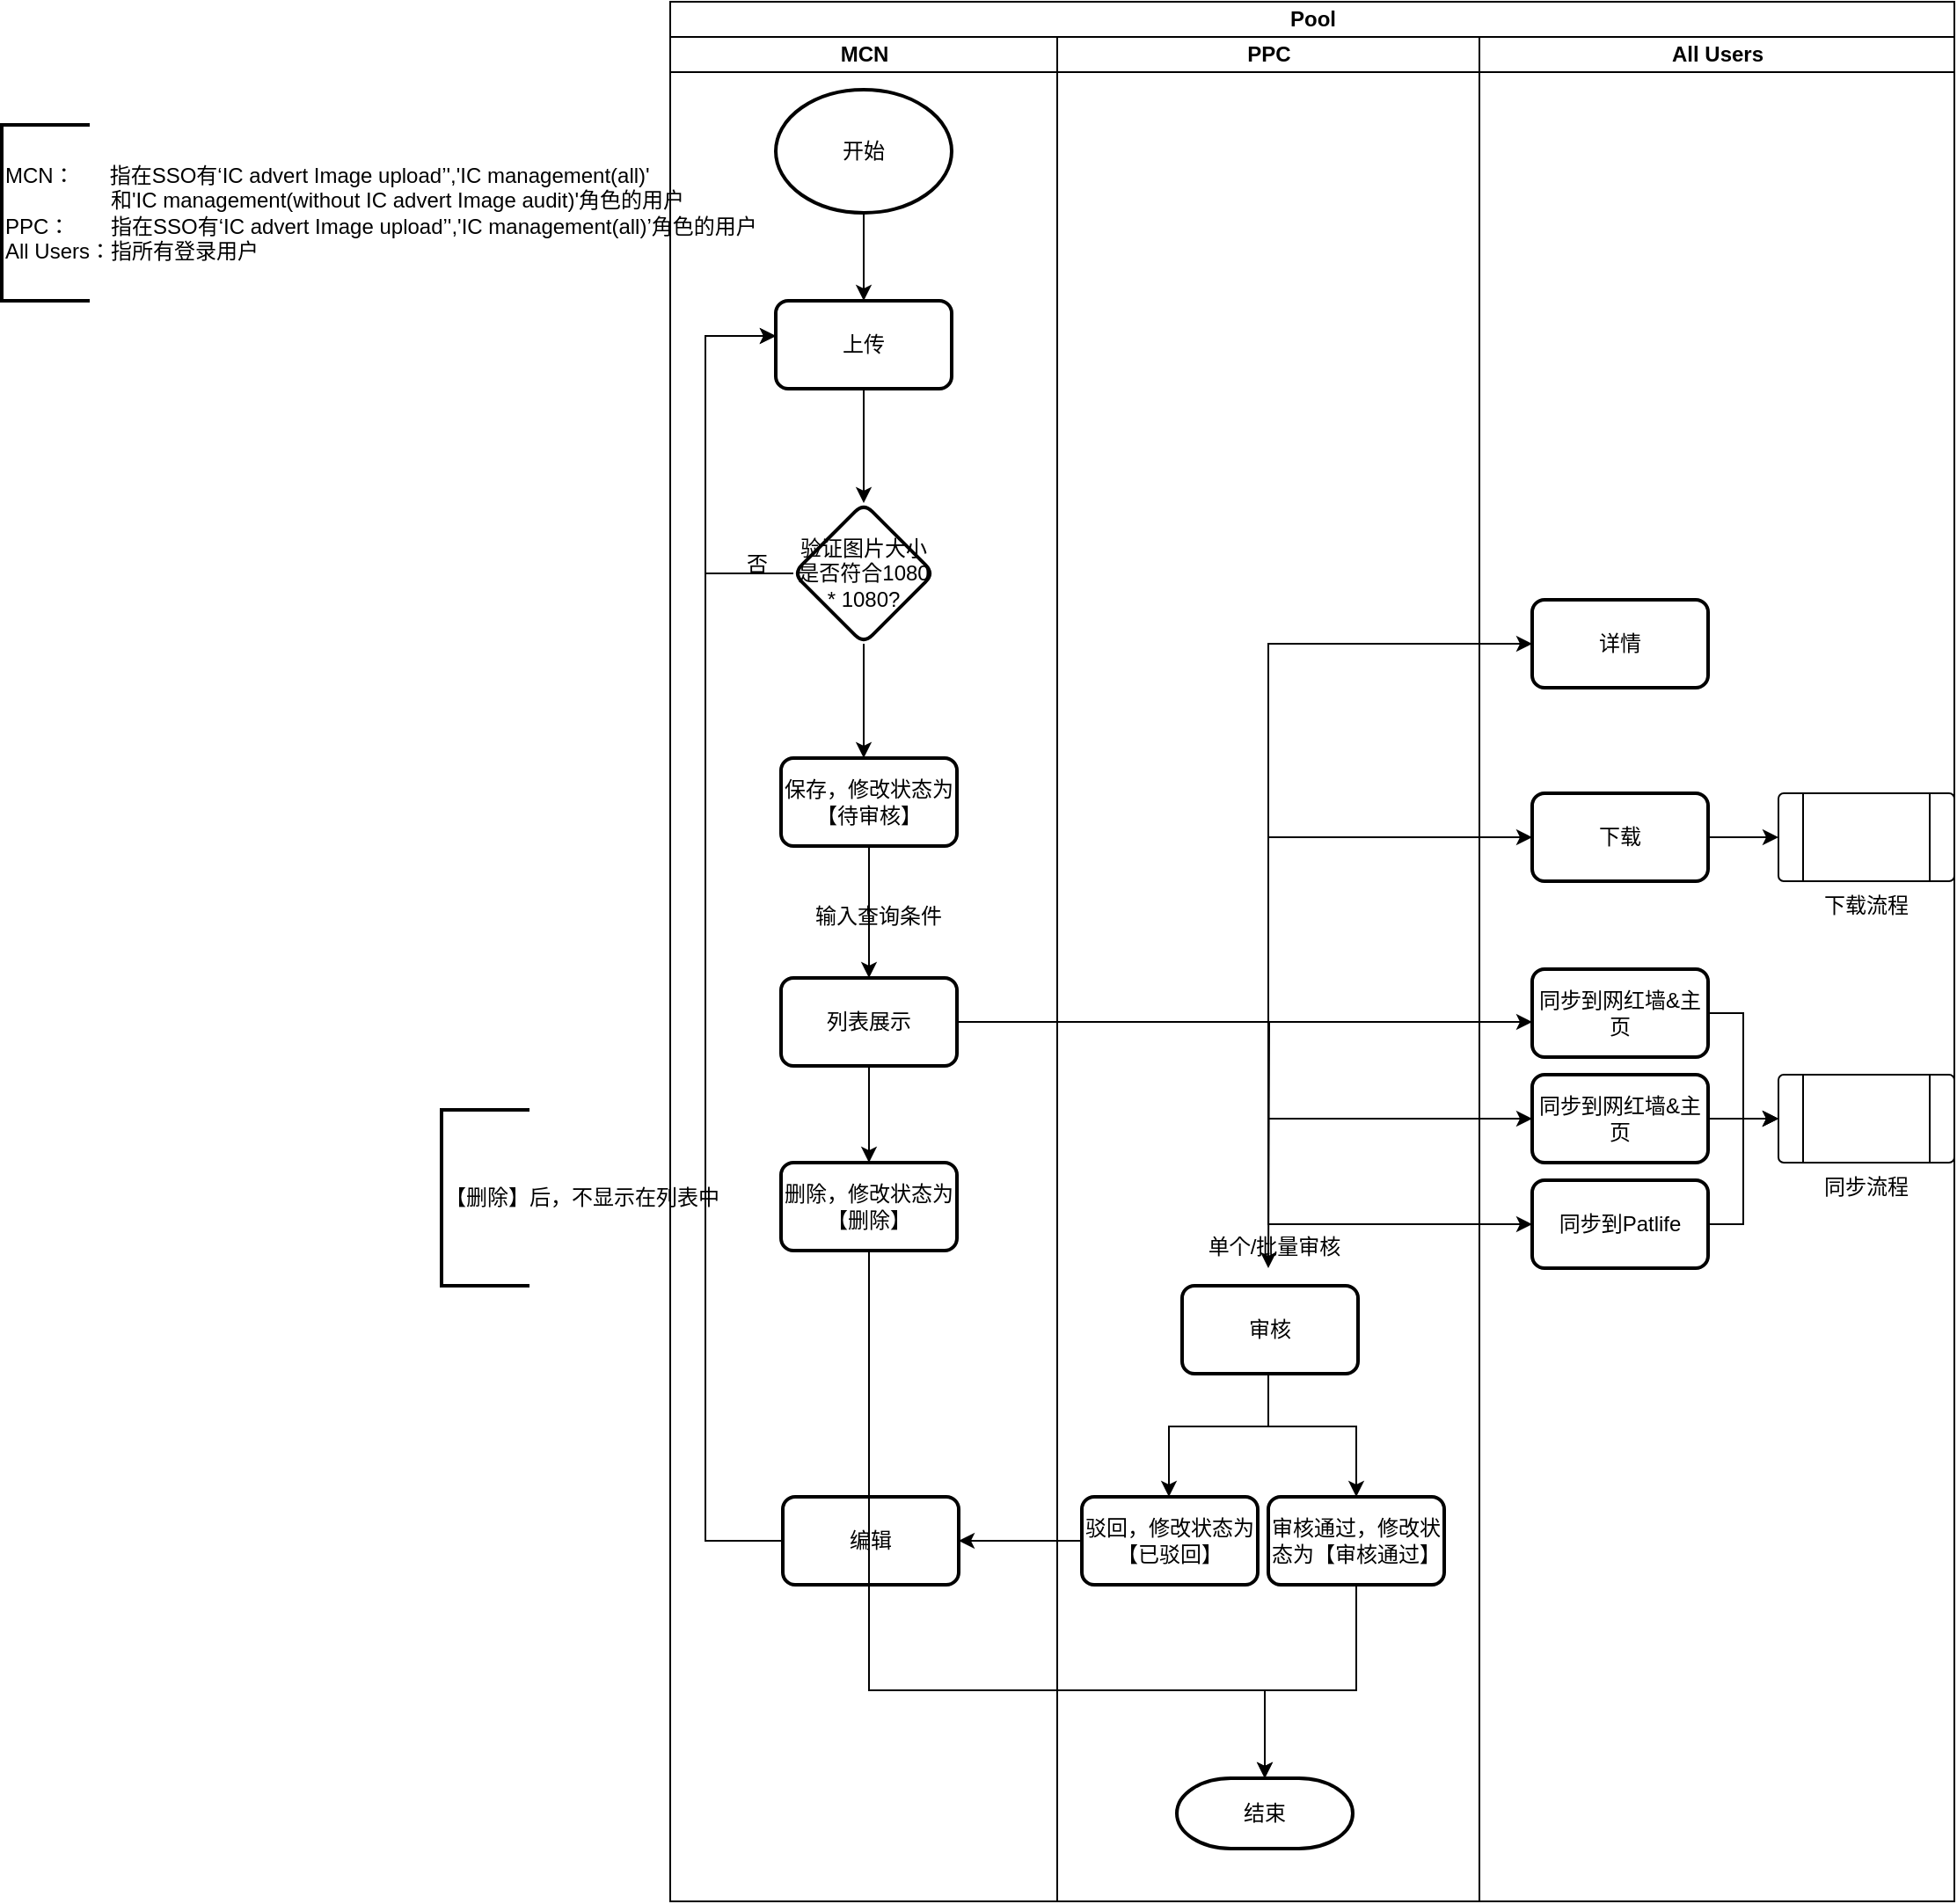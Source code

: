<mxfile version="13.9.9" type="github">
  <diagram id="rgQWCEvg1JA4o74-iTJb" name="Page-1">
    <mxGraphModel dx="2249" dy="762" grid="1" gridSize="10" guides="1" tooltips="1" connect="1" arrows="1" fold="1" page="1" pageScale="1" pageWidth="827" pageHeight="1169" math="0" shadow="0">
      <root>
        <mxCell id="0" />
        <mxCell id="1" parent="0" />
        <mxCell id="CysU0X-Y_s4nkYIYZkuV-1" value="Pool" style="swimlane;html=1;childLayout=stackLayout;resizeParent=1;resizeParentMax=0;startSize=20;" parent="1" vertex="1">
          <mxGeometry x="130" y="30" width="730" height="1080" as="geometry" />
        </mxCell>
        <mxCell id="CysU0X-Y_s4nkYIYZkuV-2" value="MCN" style="swimlane;html=1;startSize=20;" parent="CysU0X-Y_s4nkYIYZkuV-1" vertex="1">
          <mxGeometry y="20" width="220" height="1060" as="geometry" />
        </mxCell>
        <mxCell id="CysU0X-Y_s4nkYIYZkuV-12" style="edgeStyle=orthogonalEdgeStyle;rounded=0;orthogonalLoop=1;jettySize=auto;html=1;entryX=0.5;entryY=0;entryDx=0;entryDy=0;" parent="CysU0X-Y_s4nkYIYZkuV-2" source="CysU0X-Y_s4nkYIYZkuV-5" target="CysU0X-Y_s4nkYIYZkuV-11" edge="1">
          <mxGeometry relative="1" as="geometry" />
        </mxCell>
        <mxCell id="CysU0X-Y_s4nkYIYZkuV-5" value="开始" style="strokeWidth=2;html=1;shape=mxgraph.flowchart.start_1;whiteSpace=wrap;" parent="CysU0X-Y_s4nkYIYZkuV-2" vertex="1">
          <mxGeometry x="60" y="30" width="100" height="70" as="geometry" />
        </mxCell>
        <mxCell id="CysU0X-Y_s4nkYIYZkuV-11" value="上传" style="rounded=1;whiteSpace=wrap;html=1;absoluteArcSize=1;arcSize=14;strokeWidth=2;" parent="CysU0X-Y_s4nkYIYZkuV-2" vertex="1">
          <mxGeometry x="60" y="150" width="100" height="50" as="geometry" />
        </mxCell>
        <mxCell id="CysU0X-Y_s4nkYIYZkuV-23" value="否" style="text;html=1;resizable=0;autosize=1;align=center;verticalAlign=middle;points=[];fillColor=none;strokeColor=none;rounded=0;" parent="CysU0X-Y_s4nkYIYZkuV-2" vertex="1">
          <mxGeometry x="34" y="290" width="30" height="20" as="geometry" />
        </mxCell>
        <mxCell id="CysU0X-Y_s4nkYIYZkuV-31" style="edgeStyle=orthogonalEdgeStyle;rounded=0;orthogonalLoop=1;jettySize=auto;html=1;entryX=0.5;entryY=0;entryDx=0;entryDy=0;" parent="CysU0X-Y_s4nkYIYZkuV-2" source="CysU0X-Y_s4nkYIYZkuV-26" target="CysU0X-Y_s4nkYIYZkuV-29" edge="1">
          <mxGeometry relative="1" as="geometry" />
        </mxCell>
        <mxCell id="CysU0X-Y_s4nkYIYZkuV-26" value="保存，修改状态为【待审核】" style="rounded=1;whiteSpace=wrap;html=1;absoluteArcSize=1;arcSize=14;strokeWidth=2;" parent="CysU0X-Y_s4nkYIYZkuV-2" vertex="1">
          <mxGeometry x="63" y="410" width="100" height="50" as="geometry" />
        </mxCell>
        <mxCell id="CysU0X-Y_s4nkYIYZkuV-29" value="列表展示" style="rounded=1;whiteSpace=wrap;html=1;absoluteArcSize=1;arcSize=14;strokeWidth=2;" parent="CysU0X-Y_s4nkYIYZkuV-2" vertex="1">
          <mxGeometry x="63" y="535" width="100" height="50" as="geometry" />
        </mxCell>
        <mxCell id="CysU0X-Y_s4nkYIYZkuV-44" value="输入查询条件" style="text;html=1;align=center;verticalAlign=middle;resizable=0;points=[];autosize=1;" parent="CysU0X-Y_s4nkYIYZkuV-2" vertex="1">
          <mxGeometry x="73" y="490" width="90" height="20" as="geometry" />
        </mxCell>
        <mxCell id="CysU0X-Y_s4nkYIYZkuV-74" value="删除，修改状态为【删除】" style="rounded=1;whiteSpace=wrap;html=1;absoluteArcSize=1;arcSize=14;strokeWidth=2;" parent="CysU0X-Y_s4nkYIYZkuV-2" vertex="1">
          <mxGeometry x="63" y="640" width="100" height="50" as="geometry" />
        </mxCell>
        <mxCell id="CysU0X-Y_s4nkYIYZkuV-68" value="编辑" style="rounded=1;whiteSpace=wrap;html=1;absoluteArcSize=1;arcSize=14;strokeWidth=2;" parent="CysU0X-Y_s4nkYIYZkuV-2" vertex="1">
          <mxGeometry x="64" y="830" width="100" height="50" as="geometry" />
        </mxCell>
        <mxCell id="CysU0X-Y_s4nkYIYZkuV-112" style="edgeStyle=orthogonalEdgeStyle;rounded=0;orthogonalLoop=1;jettySize=auto;html=1;entryX=1;entryY=0.5;entryDx=0;entryDy=0;" parent="CysU0X-Y_s4nkYIYZkuV-1" source="CysU0X-Y_s4nkYIYZkuV-58" target="CysU0X-Y_s4nkYIYZkuV-68" edge="1">
          <mxGeometry relative="1" as="geometry" />
        </mxCell>
        <mxCell id="CysU0X-Y_s4nkYIYZkuV-110" style="edgeStyle=orthogonalEdgeStyle;rounded=0;orthogonalLoop=1;jettySize=auto;html=1;entryX=0;entryY=0.6;entryDx=0;entryDy=0;entryPerimeter=0;" parent="CysU0X-Y_s4nkYIYZkuV-1" source="CysU0X-Y_s4nkYIYZkuV-29" target="CysU0X-Y_s4nkYIYZkuV-95" edge="1">
          <mxGeometry relative="1" as="geometry">
            <mxPoint x="480" y="580" as="targetPoint" />
          </mxGeometry>
        </mxCell>
        <mxCell id="CysU0X-Y_s4nkYIYZkuV-3" value="PPC" style="swimlane;html=1;startSize=20;" parent="CysU0X-Y_s4nkYIYZkuV-1" vertex="1">
          <mxGeometry x="220" y="20" width="240" height="1060" as="geometry" />
        </mxCell>
        <mxCell id="CysU0X-Y_s4nkYIYZkuV-64" style="edgeStyle=orthogonalEdgeStyle;rounded=0;orthogonalLoop=1;jettySize=auto;html=1;exitX=0.5;exitY=1;exitDx=0;exitDy=0;" parent="CysU0X-Y_s4nkYIYZkuV-3" source="CysU0X-Y_s4nkYIYZkuV-32" edge="1">
          <mxGeometry relative="1" as="geometry">
            <mxPoint x="119.5" y="663" as="sourcePoint" />
            <mxPoint x="63.5" y="830" as="targetPoint" />
            <Array as="points">
              <mxPoint x="120" y="760" />
              <mxPoint x="120" y="790" />
              <mxPoint x="64" y="790" />
            </Array>
          </mxGeometry>
        </mxCell>
        <mxCell id="CysU0X-Y_s4nkYIYZkuV-32" value="审核" style="rounded=1;whiteSpace=wrap;html=1;absoluteArcSize=1;arcSize=14;strokeWidth=2;" parent="CysU0X-Y_s4nkYIYZkuV-3" vertex="1">
          <mxGeometry x="71" y="710" width="100" height="50" as="geometry" />
        </mxCell>
        <mxCell id="CysU0X-Y_s4nkYIYZkuV-58" value="驳回，修改状态为【已驳回】" style="rounded=1;whiteSpace=wrap;html=1;absoluteArcSize=1;arcSize=14;strokeWidth=2;" parent="CysU0X-Y_s4nkYIYZkuV-3" vertex="1">
          <mxGeometry x="14" y="830" width="100" height="50" as="geometry" />
        </mxCell>
        <mxCell id="_8JNTzCSUm--iSI1jb2B-2" style="edgeStyle=orthogonalEdgeStyle;rounded=0;orthogonalLoop=1;jettySize=auto;html=1;entryX=0.5;entryY=0;entryDx=0;entryDy=0;entryPerimeter=0;" edge="1" parent="CysU0X-Y_s4nkYIYZkuV-3" source="CysU0X-Y_s4nkYIYZkuV-63" target="_8JNTzCSUm--iSI1jb2B-1">
          <mxGeometry relative="1" as="geometry">
            <Array as="points">
              <mxPoint x="170" y="940" />
              <mxPoint x="118" y="940" />
            </Array>
          </mxGeometry>
        </mxCell>
        <mxCell id="CysU0X-Y_s4nkYIYZkuV-63" value="审核通过，修改状态为【审核通过】" style="rounded=1;whiteSpace=wrap;html=1;absoluteArcSize=1;arcSize=14;strokeWidth=2;" parent="CysU0X-Y_s4nkYIYZkuV-3" vertex="1">
          <mxGeometry x="120" y="830" width="100" height="50" as="geometry" />
        </mxCell>
        <mxCell id="CysU0X-Y_s4nkYIYZkuV-49" value="&lt;br&gt;" style="text;html=1;align=center;verticalAlign=middle;resizable=0;points=[];autosize=1;" parent="CysU0X-Y_s4nkYIYZkuV-3" vertex="1">
          <mxGeometry x="50" y="945" width="20" height="20" as="geometry" />
        </mxCell>
        <mxCell id="CysU0X-Y_s4nkYIYZkuV-43" value="单个/批量审核" style="text;html=1;align=center;verticalAlign=middle;resizable=0;points=[];autosize=1;" parent="CysU0X-Y_s4nkYIYZkuV-3" vertex="1">
          <mxGeometry x="78" y="678" width="90" height="20" as="geometry" />
        </mxCell>
        <mxCell id="CysU0X-Y_s4nkYIYZkuV-77" style="edgeStyle=orthogonalEdgeStyle;rounded=0;orthogonalLoop=1;jettySize=auto;html=1;entryX=0.5;entryY=0;entryDx=0;entryDy=0;" parent="CysU0X-Y_s4nkYIYZkuV-3" source="CysU0X-Y_s4nkYIYZkuV-32" target="CysU0X-Y_s4nkYIYZkuV-63" edge="1">
          <mxGeometry relative="1" as="geometry">
            <mxPoint x="170" y="760" as="targetPoint" />
            <Array as="points">
              <mxPoint x="120" y="790" />
              <mxPoint x="170" y="790" />
            </Array>
          </mxGeometry>
        </mxCell>
        <mxCell id="_8JNTzCSUm--iSI1jb2B-1" value="结束" style="strokeWidth=2;html=1;shape=mxgraph.flowchart.terminator;whiteSpace=wrap;" vertex="1" parent="CysU0X-Y_s4nkYIYZkuV-3">
          <mxGeometry x="68" y="990" width="100" height="40" as="geometry" />
        </mxCell>
        <mxCell id="CysU0X-Y_s4nkYIYZkuV-4" value="All Users" style="swimlane;html=1;startSize=20;" parent="CysU0X-Y_s4nkYIYZkuV-1" vertex="1">
          <mxGeometry x="460" y="20" width="270" height="1060" as="geometry" />
        </mxCell>
        <mxCell id="CysU0X-Y_s4nkYIYZkuV-115" style="edgeStyle=orthogonalEdgeStyle;rounded=0;orthogonalLoop=1;jettySize=auto;html=1;entryX=0;entryY=0.5;entryDx=0;entryDy=0;" parent="CysU0X-Y_s4nkYIYZkuV-4" source="CysU0X-Y_s4nkYIYZkuV-94" target="CysU0X-Y_s4nkYIYZkuV-113" edge="1">
          <mxGeometry relative="1" as="geometry" />
        </mxCell>
        <mxCell id="CysU0X-Y_s4nkYIYZkuV-94" value="同步到Patlife" style="rounded=1;whiteSpace=wrap;html=1;absoluteArcSize=1;arcSize=14;strokeWidth=2;" parent="CysU0X-Y_s4nkYIYZkuV-4" vertex="1">
          <mxGeometry x="30" y="650" width="100" height="50" as="geometry" />
        </mxCell>
        <mxCell id="CysU0X-Y_s4nkYIYZkuV-114" style="edgeStyle=orthogonalEdgeStyle;rounded=0;orthogonalLoop=1;jettySize=auto;html=1;entryX=0;entryY=0.5;entryDx=0;entryDy=0;" parent="CysU0X-Y_s4nkYIYZkuV-4" source="CysU0X-Y_s4nkYIYZkuV-95" target="CysU0X-Y_s4nkYIYZkuV-113" edge="1">
          <mxGeometry relative="1" as="geometry" />
        </mxCell>
        <mxCell id="CysU0X-Y_s4nkYIYZkuV-95" value="同步到网红墙&amp;amp;主页" style="rounded=1;whiteSpace=wrap;html=1;absoluteArcSize=1;arcSize=14;strokeWidth=2;" parent="CysU0X-Y_s4nkYIYZkuV-4" vertex="1">
          <mxGeometry x="30" y="530" width="100" height="50" as="geometry" />
        </mxCell>
        <mxCell id="CysU0X-Y_s4nkYIYZkuV-96" value="详情" style="rounded=1;whiteSpace=wrap;html=1;absoluteArcSize=1;arcSize=14;strokeWidth=2;" parent="CysU0X-Y_s4nkYIYZkuV-4" vertex="1">
          <mxGeometry x="30" y="320" width="100" height="50" as="geometry" />
        </mxCell>
        <mxCell id="CysU0X-Y_s4nkYIYZkuV-97" value="下载" style="rounded=1;whiteSpace=wrap;html=1;absoluteArcSize=1;arcSize=14;strokeWidth=2;" parent="CysU0X-Y_s4nkYIYZkuV-4" vertex="1">
          <mxGeometry x="30" y="430" width="100" height="50" as="geometry" />
        </mxCell>
        <mxCell id="CysU0X-Y_s4nkYIYZkuV-103" value="下载流程" style="verticalLabelPosition=bottom;verticalAlign=top;html=1;shape=process;whiteSpace=wrap;rounded=1;size=0.14;arcSize=6;" parent="CysU0X-Y_s4nkYIYZkuV-4" vertex="1">
          <mxGeometry x="170" y="430" width="100" height="50" as="geometry" />
        </mxCell>
        <mxCell id="CysU0X-Y_s4nkYIYZkuV-113" value="同步流程" style="verticalLabelPosition=bottom;verticalAlign=top;html=1;shape=process;whiteSpace=wrap;rounded=1;size=0.14;arcSize=6;" parent="CysU0X-Y_s4nkYIYZkuV-4" vertex="1">
          <mxGeometry x="170" y="590" width="100" height="50" as="geometry" />
        </mxCell>
        <mxCell id="CysU0X-Y_s4nkYIYZkuV-120" style="edgeStyle=orthogonalEdgeStyle;rounded=0;orthogonalLoop=1;jettySize=auto;html=1;entryX=0;entryY=0.5;entryDx=0;entryDy=0;" parent="CysU0X-Y_s4nkYIYZkuV-4" source="CysU0X-Y_s4nkYIYZkuV-116" target="CysU0X-Y_s4nkYIYZkuV-113" edge="1">
          <mxGeometry relative="1" as="geometry" />
        </mxCell>
        <mxCell id="CysU0X-Y_s4nkYIYZkuV-116" value="同步到网红墙&amp;amp;主页" style="rounded=1;whiteSpace=wrap;html=1;absoluteArcSize=1;arcSize=14;strokeWidth=2;" parent="CysU0X-Y_s4nkYIYZkuV-4" vertex="1">
          <mxGeometry x="30" y="590" width="100" height="50" as="geometry" />
        </mxCell>
        <mxCell id="CysU0X-Y_s4nkYIYZkuV-124" style="edgeStyle=orthogonalEdgeStyle;rounded=0;orthogonalLoop=1;jettySize=auto;html=1;entryX=0;entryY=0.5;entryDx=0;entryDy=0;" parent="CysU0X-Y_s4nkYIYZkuV-4" source="CysU0X-Y_s4nkYIYZkuV-97" target="CysU0X-Y_s4nkYIYZkuV-103" edge="1">
          <mxGeometry relative="1" as="geometry">
            <mxPoint x="160" y="455" as="targetPoint" />
          </mxGeometry>
        </mxCell>
        <mxCell id="CysU0X-Y_s4nkYIYZkuV-117" style="edgeStyle=orthogonalEdgeStyle;rounded=0;orthogonalLoop=1;jettySize=auto;html=1;entryX=0;entryY=0.5;entryDx=0;entryDy=0;" parent="CysU0X-Y_s4nkYIYZkuV-1" source="CysU0X-Y_s4nkYIYZkuV-29" target="CysU0X-Y_s4nkYIYZkuV-94" edge="1">
          <mxGeometry relative="1" as="geometry">
            <Array as="points">
              <mxPoint x="340" y="580" />
              <mxPoint x="340" y="695" />
            </Array>
          </mxGeometry>
        </mxCell>
        <mxCell id="CysU0X-Y_s4nkYIYZkuV-118" style="edgeStyle=orthogonalEdgeStyle;rounded=0;orthogonalLoop=1;jettySize=auto;html=1;entryX=0;entryY=0.5;entryDx=0;entryDy=0;" parent="CysU0X-Y_s4nkYIYZkuV-1" source="CysU0X-Y_s4nkYIYZkuV-29" target="CysU0X-Y_s4nkYIYZkuV-116" edge="1">
          <mxGeometry relative="1" as="geometry">
            <Array as="points">
              <mxPoint x="340" y="580" />
              <mxPoint x="340" y="635" />
            </Array>
          </mxGeometry>
        </mxCell>
        <mxCell id="CysU0X-Y_s4nkYIYZkuV-122" style="edgeStyle=orthogonalEdgeStyle;rounded=0;orthogonalLoop=1;jettySize=auto;html=1;entryX=0;entryY=0.5;entryDx=0;entryDy=0;" parent="CysU0X-Y_s4nkYIYZkuV-1" source="CysU0X-Y_s4nkYIYZkuV-29" target="CysU0X-Y_s4nkYIYZkuV-96" edge="1">
          <mxGeometry relative="1" as="geometry">
            <Array as="points">
              <mxPoint x="340" y="580" />
              <mxPoint x="340" y="365" />
            </Array>
          </mxGeometry>
        </mxCell>
        <mxCell id="CysU0X-Y_s4nkYIYZkuV-123" style="edgeStyle=orthogonalEdgeStyle;rounded=0;orthogonalLoop=1;jettySize=auto;html=1;entryX=0;entryY=0.5;entryDx=0;entryDy=0;" parent="CysU0X-Y_s4nkYIYZkuV-1" source="CysU0X-Y_s4nkYIYZkuV-29" target="CysU0X-Y_s4nkYIYZkuV-97" edge="1">
          <mxGeometry relative="1" as="geometry">
            <Array as="points">
              <mxPoint x="340" y="580" />
              <mxPoint x="340" y="475" />
            </Array>
          </mxGeometry>
        </mxCell>
        <mxCell id="CysU0X-Y_s4nkYIYZkuV-125" style="edgeStyle=orthogonalEdgeStyle;rounded=0;orthogonalLoop=1;jettySize=auto;html=1;" parent="CysU0X-Y_s4nkYIYZkuV-1" source="CysU0X-Y_s4nkYIYZkuV-29" edge="1">
          <mxGeometry relative="1" as="geometry">
            <mxPoint x="340" y="720" as="targetPoint" />
          </mxGeometry>
        </mxCell>
        <mxCell id="_8JNTzCSUm--iSI1jb2B-3" style="edgeStyle=orthogonalEdgeStyle;rounded=0;orthogonalLoop=1;jettySize=auto;html=1;entryX=0.5;entryY=0;entryDx=0;entryDy=0;entryPerimeter=0;jumpStyle=none;" edge="1" parent="CysU0X-Y_s4nkYIYZkuV-1" source="CysU0X-Y_s4nkYIYZkuV-74" target="_8JNTzCSUm--iSI1jb2B-1">
          <mxGeometry relative="1" as="geometry">
            <Array as="points">
              <mxPoint x="113" y="960" />
              <mxPoint x="338" y="960" />
            </Array>
          </mxGeometry>
        </mxCell>
        <mxCell id="CysU0X-Y_s4nkYIYZkuV-8" value="MCN：&amp;nbsp; &amp;nbsp; &amp;nbsp; 指在SSO有‘IC advert Image upload’&#39;,&#39;IC management(all)&#39;&lt;br&gt;&amp;nbsp; &amp;nbsp; &amp;nbsp; &amp;nbsp; &amp;nbsp; &amp;nbsp; &amp;nbsp; &amp;nbsp; &amp;nbsp; 和&#39;IC management(without IC advert Image audit)&#39;角色的用户&lt;br&gt;PPC：&amp;nbsp; &amp;nbsp; &amp;nbsp; &amp;nbsp;指在SSO有‘IC advert Image upload’&#39;,&#39;IC management(all)’角色的用户&lt;br&gt;All Users：指所有登录用户" style="strokeWidth=2;html=1;shape=mxgraph.flowchart.annotation_1;align=left;pointerEvents=1;" parent="1" vertex="1">
          <mxGeometry x="-250" y="100" width="50" height="100" as="geometry" />
        </mxCell>
        <mxCell id="CysU0X-Y_s4nkYIYZkuV-28" style="edgeStyle=orthogonalEdgeStyle;rounded=0;orthogonalLoop=1;jettySize=auto;html=1;" parent="1" source="CysU0X-Y_s4nkYIYZkuV-13" edge="1">
          <mxGeometry relative="1" as="geometry">
            <mxPoint x="240" y="460" as="targetPoint" />
          </mxGeometry>
        </mxCell>
        <mxCell id="CysU0X-Y_s4nkYIYZkuV-70" style="edgeStyle=orthogonalEdgeStyle;rounded=0;orthogonalLoop=1;jettySize=auto;html=1;" parent="1" source="CysU0X-Y_s4nkYIYZkuV-13" edge="1">
          <mxGeometry relative="1" as="geometry">
            <mxPoint x="190" y="220" as="targetPoint" />
            <Array as="points">
              <mxPoint x="150" y="355" />
              <mxPoint x="150" y="220" />
            </Array>
          </mxGeometry>
        </mxCell>
        <mxCell id="CysU0X-Y_s4nkYIYZkuV-13" value="验证图片大小是否符合1080 * 1080?" style="rhombus;whiteSpace=wrap;html=1;rounded=1;strokeWidth=2;arcSize=14;" parent="1" vertex="1">
          <mxGeometry x="200" y="315" width="80" height="80" as="geometry" />
        </mxCell>
        <mxCell id="CysU0X-Y_s4nkYIYZkuV-14" value="" style="edgeStyle=orthogonalEdgeStyle;rounded=0;orthogonalLoop=1;jettySize=auto;html=1;" parent="1" source="CysU0X-Y_s4nkYIYZkuV-11" target="CysU0X-Y_s4nkYIYZkuV-13" edge="1">
          <mxGeometry relative="1" as="geometry" />
        </mxCell>
        <mxCell id="CysU0X-Y_s4nkYIYZkuV-71" style="edgeStyle=orthogonalEdgeStyle;rounded=0;orthogonalLoop=1;jettySize=auto;html=1;" parent="1" source="CysU0X-Y_s4nkYIYZkuV-68" edge="1">
          <mxGeometry relative="1" as="geometry">
            <mxPoint x="190" y="220" as="targetPoint" />
            <Array as="points">
              <mxPoint x="150" y="905" />
              <mxPoint x="150" y="220" />
            </Array>
          </mxGeometry>
        </mxCell>
        <mxCell id="CysU0X-Y_s4nkYIYZkuV-80" style="edgeStyle=orthogonalEdgeStyle;rounded=0;orthogonalLoop=1;jettySize=auto;html=1;" parent="1" source="CysU0X-Y_s4nkYIYZkuV-29" edge="1">
          <mxGeometry relative="1" as="geometry">
            <mxPoint x="243" y="690" as="targetPoint" />
          </mxGeometry>
        </mxCell>
        <mxCell id="CysU0X-Y_s4nkYIYZkuV-85" value="【删除】后，不显示在列表中" style="strokeWidth=2;html=1;shape=mxgraph.flowchart.annotation_1;align=left;pointerEvents=1;" parent="1" vertex="1">
          <mxGeometry y="660" width="50" height="100" as="geometry" />
        </mxCell>
      </root>
    </mxGraphModel>
  </diagram>
</mxfile>
